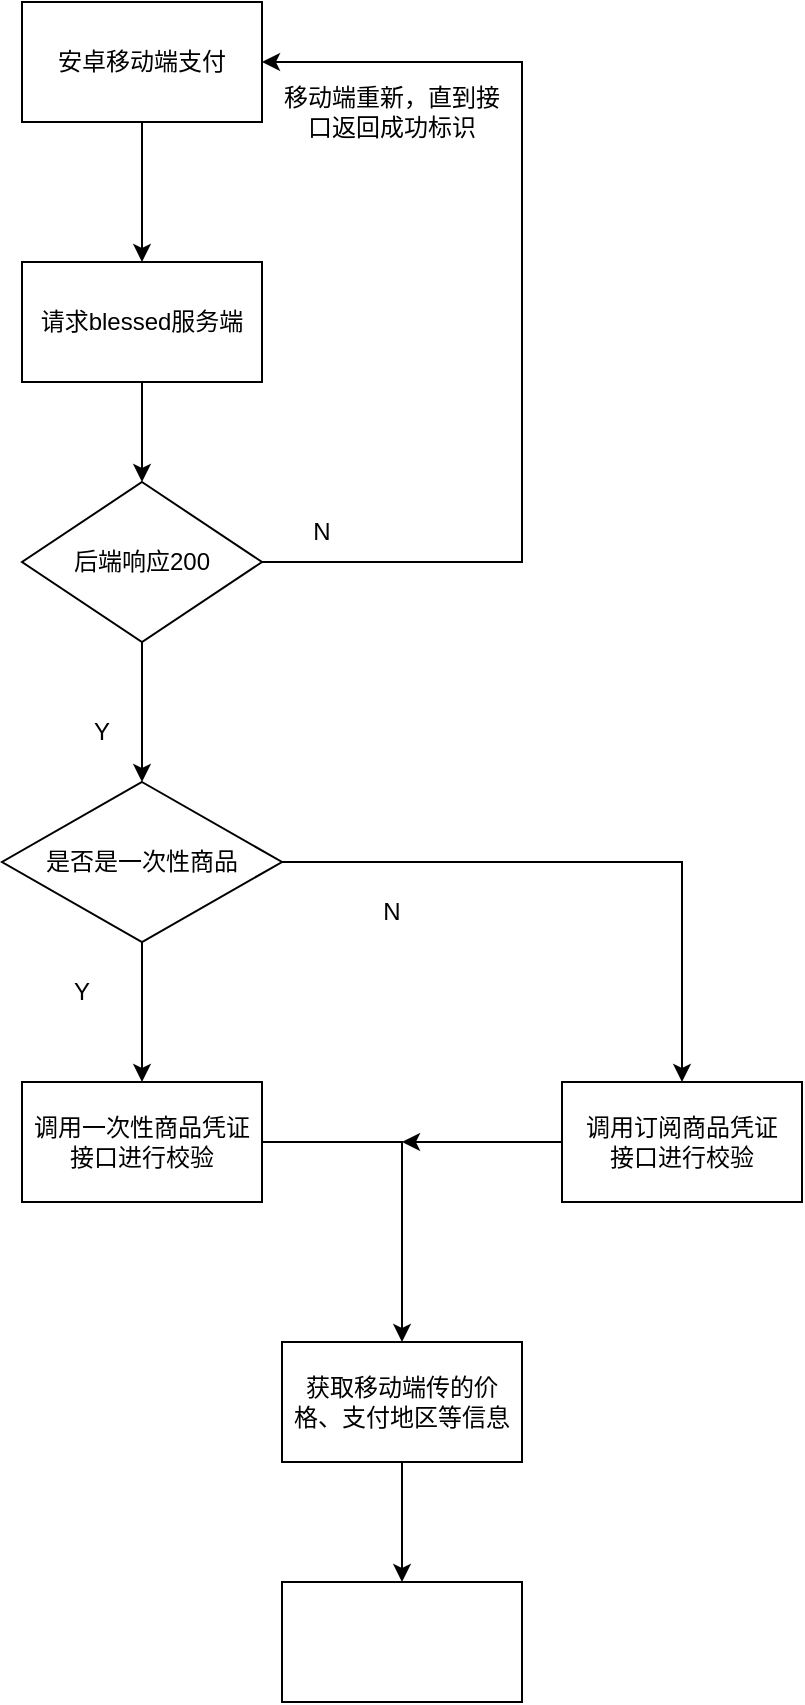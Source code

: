 <mxfile version="21.0.2" type="github">
  <diagram name="第 1 页" id="8EH3WvseS1vLsNVgpoKh">
    <mxGraphModel dx="1674" dy="764" grid="1" gridSize="10" guides="1" tooltips="1" connect="1" arrows="1" fold="1" page="1" pageScale="1" pageWidth="2339" pageHeight="3300" math="0" shadow="0">
      <root>
        <mxCell id="0" />
        <mxCell id="1" parent="0" />
        <mxCell id="cipVil2R9AzAlvh0oZg6-15" style="edgeStyle=orthogonalEdgeStyle;rounded=0;orthogonalLoop=1;jettySize=auto;html=1;entryX=0.5;entryY=0;entryDx=0;entryDy=0;" edge="1" parent="1" source="cipVil2R9AzAlvh0oZg6-1" target="cipVil2R9AzAlvh0oZg6-6">
          <mxGeometry relative="1" as="geometry">
            <mxPoint x="570" y="250" as="targetPoint" />
          </mxGeometry>
        </mxCell>
        <mxCell id="cipVil2R9AzAlvh0oZg6-1" value="安卓移动端支付" style="rounded=0;whiteSpace=wrap;html=1;" vertex="1" parent="1">
          <mxGeometry x="510" y="130" width="120" height="60" as="geometry" />
        </mxCell>
        <mxCell id="cipVil2R9AzAlvh0oZg6-16" style="edgeStyle=orthogonalEdgeStyle;rounded=0;orthogonalLoop=1;jettySize=auto;html=1;entryX=0.5;entryY=0;entryDx=0;entryDy=0;" edge="1" parent="1" source="cipVil2R9AzAlvh0oZg6-6" target="cipVil2R9AzAlvh0oZg6-9">
          <mxGeometry relative="1" as="geometry">
            <mxPoint x="570" y="360" as="targetPoint" />
          </mxGeometry>
        </mxCell>
        <mxCell id="cipVil2R9AzAlvh0oZg6-6" value="请求blessed服务端" style="rounded=0;whiteSpace=wrap;html=1;" vertex="1" parent="1">
          <mxGeometry x="510" y="260" width="120" height="60" as="geometry" />
        </mxCell>
        <mxCell id="cipVil2R9AzAlvh0oZg6-12" value="" style="edgeStyle=orthogonalEdgeStyle;rounded=0;orthogonalLoop=1;jettySize=auto;html=1;" edge="1" parent="1" source="cipVil2R9AzAlvh0oZg6-9">
          <mxGeometry relative="1" as="geometry">
            <mxPoint x="570" y="520" as="targetPoint" />
          </mxGeometry>
        </mxCell>
        <mxCell id="cipVil2R9AzAlvh0oZg6-14" style="edgeStyle=orthogonalEdgeStyle;rounded=0;orthogonalLoop=1;jettySize=auto;html=1;entryX=1;entryY=0.5;entryDx=0;entryDy=0;" edge="1" parent="1" source="cipVil2R9AzAlvh0oZg6-9" target="cipVil2R9AzAlvh0oZg6-1">
          <mxGeometry relative="1" as="geometry">
            <mxPoint x="640" y="160" as="targetPoint" />
            <Array as="points">
              <mxPoint x="760" y="410" />
              <mxPoint x="760" y="160" />
            </Array>
          </mxGeometry>
        </mxCell>
        <mxCell id="cipVil2R9AzAlvh0oZg6-9" value="后端响应200" style="rhombus;whiteSpace=wrap;html=1;" vertex="1" parent="1">
          <mxGeometry x="510" y="370" width="120" height="80" as="geometry" />
        </mxCell>
        <mxCell id="cipVil2R9AzAlvh0oZg6-13" value="Y" style="text;html=1;strokeColor=none;fillColor=none;align=center;verticalAlign=middle;whiteSpace=wrap;rounded=0;" vertex="1" parent="1">
          <mxGeometry x="520" y="480" width="60" height="30" as="geometry" />
        </mxCell>
        <mxCell id="cipVil2R9AzAlvh0oZg6-17" value="N" style="text;html=1;strokeColor=none;fillColor=none;align=center;verticalAlign=middle;whiteSpace=wrap;rounded=0;" vertex="1" parent="1">
          <mxGeometry x="630" y="380" width="60" height="30" as="geometry" />
        </mxCell>
        <mxCell id="cipVil2R9AzAlvh0oZg6-20" value="移动端重新，直到接口返回成功标识" style="text;html=1;strokeColor=none;fillColor=none;align=center;verticalAlign=middle;whiteSpace=wrap;rounded=0;" vertex="1" parent="1">
          <mxGeometry x="640" y="170" width="110" height="30" as="geometry" />
        </mxCell>
        <mxCell id="cipVil2R9AzAlvh0oZg6-22" style="edgeStyle=orthogonalEdgeStyle;rounded=0;orthogonalLoop=1;jettySize=auto;html=1;" edge="1" parent="1" source="cipVil2R9AzAlvh0oZg6-21">
          <mxGeometry relative="1" as="geometry">
            <mxPoint x="570" y="670" as="targetPoint" />
          </mxGeometry>
        </mxCell>
        <mxCell id="cipVil2R9AzAlvh0oZg6-25" style="edgeStyle=orthogonalEdgeStyle;rounded=0;orthogonalLoop=1;jettySize=auto;html=1;" edge="1" parent="1" source="cipVil2R9AzAlvh0oZg6-21">
          <mxGeometry relative="1" as="geometry">
            <mxPoint x="840" y="670" as="targetPoint" />
            <Array as="points">
              <mxPoint x="840" y="560" />
            </Array>
          </mxGeometry>
        </mxCell>
        <mxCell id="cipVil2R9AzAlvh0oZg6-21" value="是否是一次性商品" style="rhombus;whiteSpace=wrap;html=1;" vertex="1" parent="1">
          <mxGeometry x="500" y="520" width="140" height="80" as="geometry" />
        </mxCell>
        <mxCell id="cipVil2R9AzAlvh0oZg6-23" value="Y" style="text;html=1;strokeColor=none;fillColor=none;align=center;verticalAlign=middle;whiteSpace=wrap;rounded=0;" vertex="1" parent="1">
          <mxGeometry x="510" y="610" width="60" height="30" as="geometry" />
        </mxCell>
        <mxCell id="cipVil2R9AzAlvh0oZg6-30" style="edgeStyle=orthogonalEdgeStyle;rounded=0;orthogonalLoop=1;jettySize=auto;html=1;entryX=0.5;entryY=0;entryDx=0;entryDy=0;" edge="1" parent="1" source="cipVil2R9AzAlvh0oZg6-24" target="cipVil2R9AzAlvh0oZg6-29">
          <mxGeometry relative="1" as="geometry" />
        </mxCell>
        <mxCell id="cipVil2R9AzAlvh0oZg6-24" value="调用一次性商品凭证&lt;br&gt;接口进行校验" style="rounded=0;whiteSpace=wrap;html=1;" vertex="1" parent="1">
          <mxGeometry x="510" y="670" width="120" height="60" as="geometry" />
        </mxCell>
        <mxCell id="cipVil2R9AzAlvh0oZg6-31" style="edgeStyle=orthogonalEdgeStyle;rounded=0;orthogonalLoop=1;jettySize=auto;html=1;" edge="1" parent="1" source="cipVil2R9AzAlvh0oZg6-27">
          <mxGeometry relative="1" as="geometry">
            <mxPoint x="700" y="700" as="targetPoint" />
          </mxGeometry>
        </mxCell>
        <mxCell id="cipVil2R9AzAlvh0oZg6-27" value="调用订阅商品凭证&lt;br&gt;接口进行校验" style="rounded=0;whiteSpace=wrap;html=1;" vertex="1" parent="1">
          <mxGeometry x="780" y="670" width="120" height="60" as="geometry" />
        </mxCell>
        <mxCell id="cipVil2R9AzAlvh0oZg6-28" value="N" style="text;html=1;strokeColor=none;fillColor=none;align=center;verticalAlign=middle;whiteSpace=wrap;rounded=0;" vertex="1" parent="1">
          <mxGeometry x="665" y="570" width="60" height="30" as="geometry" />
        </mxCell>
        <mxCell id="cipVil2R9AzAlvh0oZg6-32" style="edgeStyle=orthogonalEdgeStyle;rounded=0;orthogonalLoop=1;jettySize=auto;html=1;" edge="1" parent="1" source="cipVil2R9AzAlvh0oZg6-29">
          <mxGeometry relative="1" as="geometry">
            <mxPoint x="700" y="920" as="targetPoint" />
          </mxGeometry>
        </mxCell>
        <mxCell id="cipVil2R9AzAlvh0oZg6-29" value="获取移动端传的价格、支付地区等信息&lt;br&gt;" style="rounded=0;whiteSpace=wrap;html=1;" vertex="1" parent="1">
          <mxGeometry x="640" y="800" width="120" height="60" as="geometry" />
        </mxCell>
        <mxCell id="cipVil2R9AzAlvh0oZg6-33" value="" style="rounded=0;whiteSpace=wrap;html=1;" vertex="1" parent="1">
          <mxGeometry x="640" y="920" width="120" height="60" as="geometry" />
        </mxCell>
      </root>
    </mxGraphModel>
  </diagram>
</mxfile>
